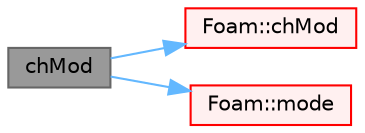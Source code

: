digraph "chMod"
{
 // LATEX_PDF_SIZE
  bgcolor="transparent";
  edge [fontname=Helvetica,fontsize=10,labelfontname=Helvetica,labelfontsize=10];
  node [fontname=Helvetica,fontsize=10,shape=box,height=0.2,width=0.4];
  rankdir="LR";
  Node1 [id="Node000001",label="chMod",height=0.2,width=0.4,color="gray40", fillcolor="grey60", style="filled", fontcolor="black",tooltip=" "];
  Node1 -> Node2 [id="edge1_Node000001_Node000002",color="steelblue1",style="solid",tooltip=" "];
  Node2 [id="Node000002",label="Foam::chMod",height=0.2,width=0.4,color="red", fillcolor="#FFF0F0", style="filled",URL="$namespaceFoam.html#a668d884f5d0085cc8b7584f618f7f1d4",tooltip=" "];
  Node1 -> Node8 [id="edge2_Node000001_Node000008",color="steelblue1",style="solid",tooltip=" "];
  Node8 [id="Node000008",label="Foam::mode",height=0.2,width=0.4,color="red", fillcolor="#FFF0F0", style="filled",URL="$namespaceFoam.html#a53d7a4359e1c5a7c190744f5e0c7c723",tooltip=" "];
}
